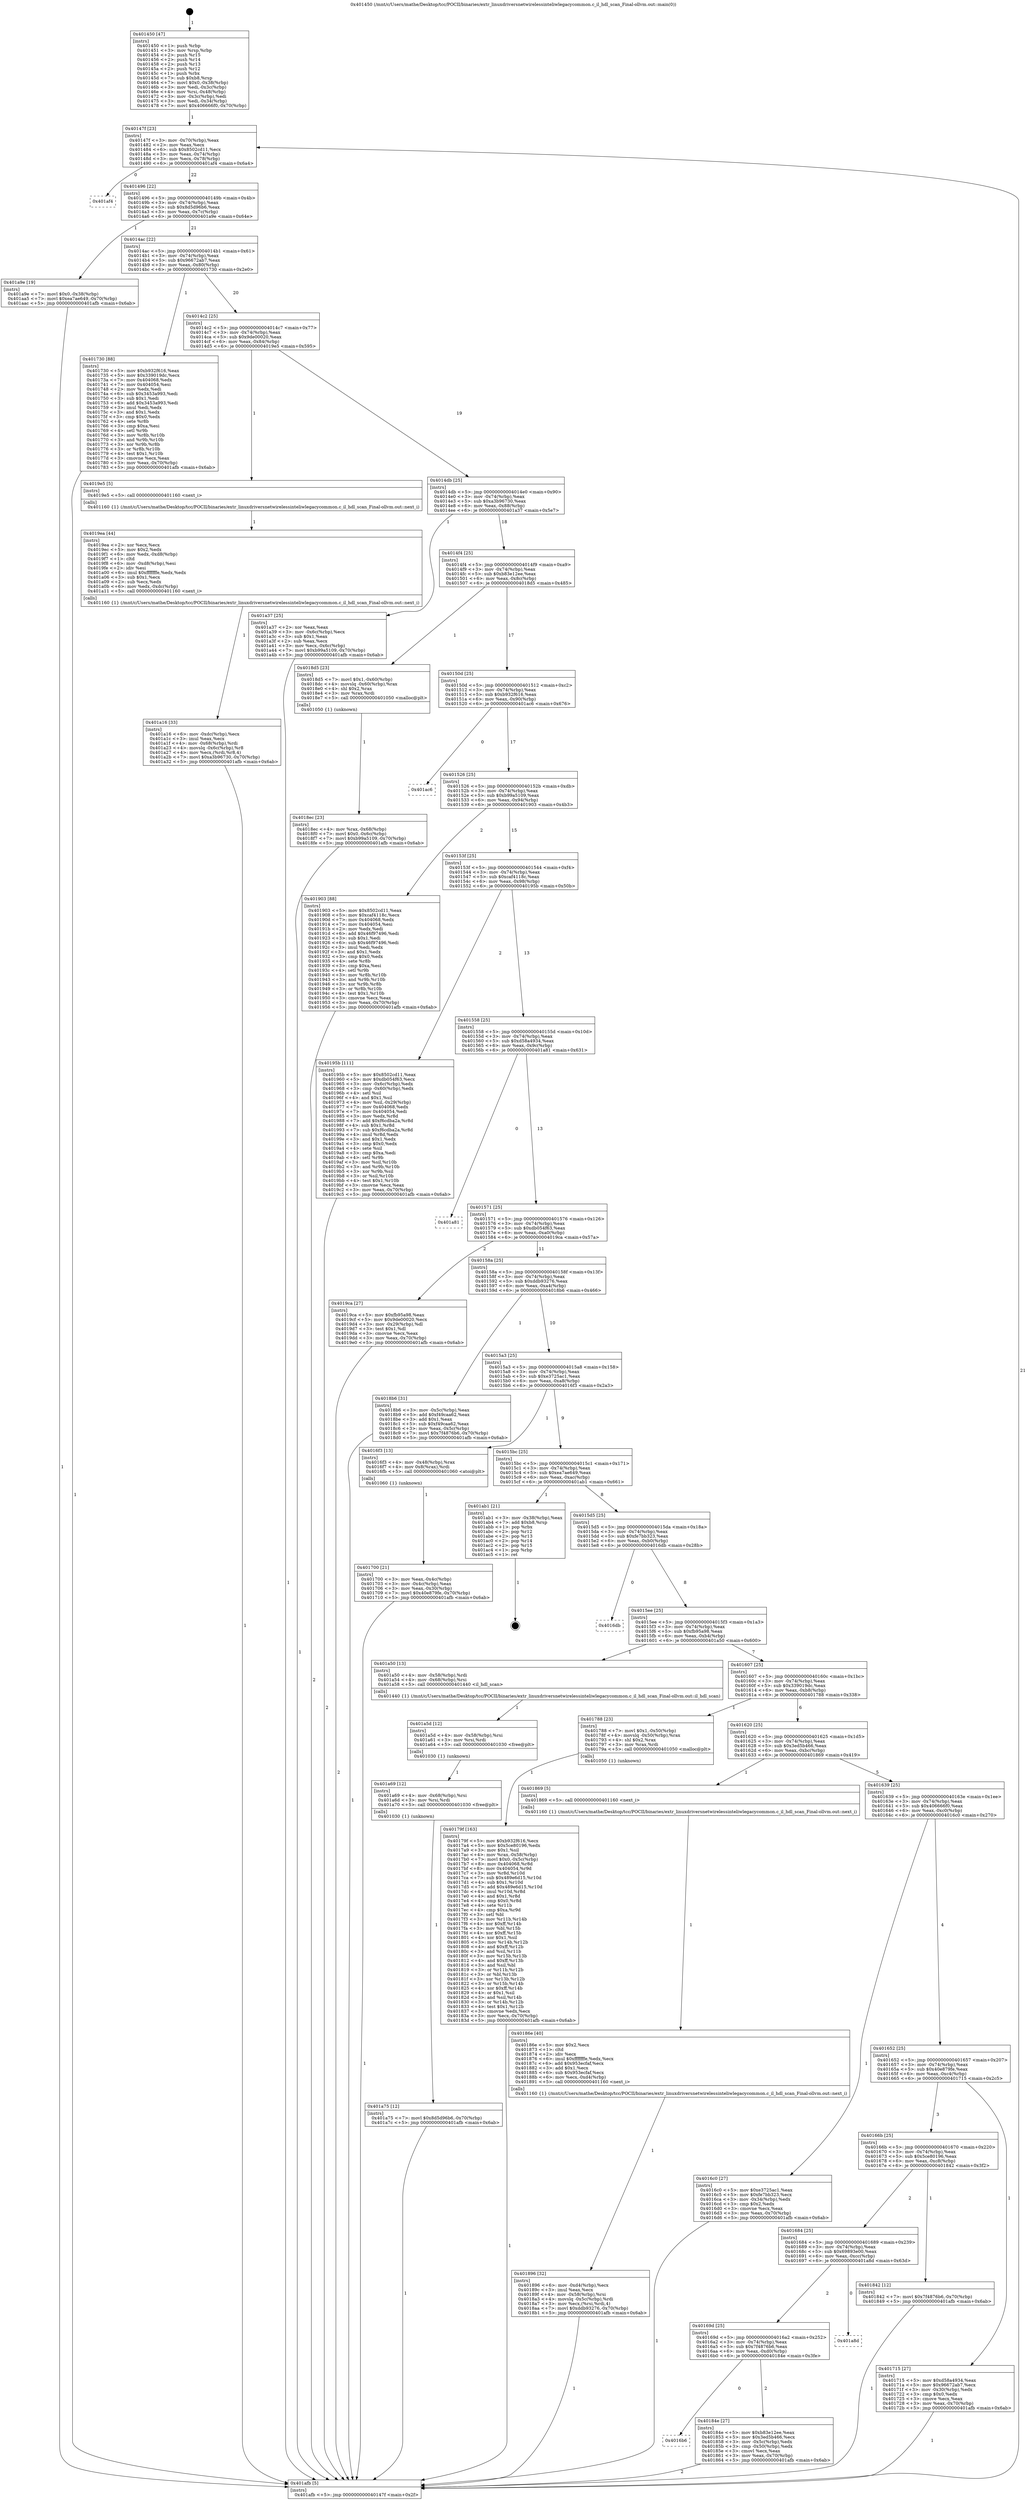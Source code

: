 digraph "0x401450" {
  label = "0x401450 (/mnt/c/Users/mathe/Desktop/tcc/POCII/binaries/extr_linuxdriversnetwirelessinteliwlegacycommon.c_il_hdl_scan_Final-ollvm.out::main(0))"
  labelloc = "t"
  node[shape=record]

  Entry [label="",width=0.3,height=0.3,shape=circle,fillcolor=black,style=filled]
  "0x40147f" [label="{
     0x40147f [23]\l
     | [instrs]\l
     &nbsp;&nbsp;0x40147f \<+3\>: mov -0x70(%rbp),%eax\l
     &nbsp;&nbsp;0x401482 \<+2\>: mov %eax,%ecx\l
     &nbsp;&nbsp;0x401484 \<+6\>: sub $0x8502cd11,%ecx\l
     &nbsp;&nbsp;0x40148a \<+3\>: mov %eax,-0x74(%rbp)\l
     &nbsp;&nbsp;0x40148d \<+3\>: mov %ecx,-0x78(%rbp)\l
     &nbsp;&nbsp;0x401490 \<+6\>: je 0000000000401af4 \<main+0x6a4\>\l
  }"]
  "0x401af4" [label="{
     0x401af4\l
  }", style=dashed]
  "0x401496" [label="{
     0x401496 [22]\l
     | [instrs]\l
     &nbsp;&nbsp;0x401496 \<+5\>: jmp 000000000040149b \<main+0x4b\>\l
     &nbsp;&nbsp;0x40149b \<+3\>: mov -0x74(%rbp),%eax\l
     &nbsp;&nbsp;0x40149e \<+5\>: sub $0x8d5d96b6,%eax\l
     &nbsp;&nbsp;0x4014a3 \<+3\>: mov %eax,-0x7c(%rbp)\l
     &nbsp;&nbsp;0x4014a6 \<+6\>: je 0000000000401a9e \<main+0x64e\>\l
  }"]
  Exit [label="",width=0.3,height=0.3,shape=circle,fillcolor=black,style=filled,peripheries=2]
  "0x401a9e" [label="{
     0x401a9e [19]\l
     | [instrs]\l
     &nbsp;&nbsp;0x401a9e \<+7\>: movl $0x0,-0x38(%rbp)\l
     &nbsp;&nbsp;0x401aa5 \<+7\>: movl $0xea7ae649,-0x70(%rbp)\l
     &nbsp;&nbsp;0x401aac \<+5\>: jmp 0000000000401afb \<main+0x6ab\>\l
  }"]
  "0x4014ac" [label="{
     0x4014ac [22]\l
     | [instrs]\l
     &nbsp;&nbsp;0x4014ac \<+5\>: jmp 00000000004014b1 \<main+0x61\>\l
     &nbsp;&nbsp;0x4014b1 \<+3\>: mov -0x74(%rbp),%eax\l
     &nbsp;&nbsp;0x4014b4 \<+5\>: sub $0x96672ab7,%eax\l
     &nbsp;&nbsp;0x4014b9 \<+3\>: mov %eax,-0x80(%rbp)\l
     &nbsp;&nbsp;0x4014bc \<+6\>: je 0000000000401730 \<main+0x2e0\>\l
  }"]
  "0x401a75" [label="{
     0x401a75 [12]\l
     | [instrs]\l
     &nbsp;&nbsp;0x401a75 \<+7\>: movl $0x8d5d96b6,-0x70(%rbp)\l
     &nbsp;&nbsp;0x401a7c \<+5\>: jmp 0000000000401afb \<main+0x6ab\>\l
  }"]
  "0x401730" [label="{
     0x401730 [88]\l
     | [instrs]\l
     &nbsp;&nbsp;0x401730 \<+5\>: mov $0xb932f616,%eax\l
     &nbsp;&nbsp;0x401735 \<+5\>: mov $0x339019dc,%ecx\l
     &nbsp;&nbsp;0x40173a \<+7\>: mov 0x404068,%edx\l
     &nbsp;&nbsp;0x401741 \<+7\>: mov 0x404054,%esi\l
     &nbsp;&nbsp;0x401748 \<+2\>: mov %edx,%edi\l
     &nbsp;&nbsp;0x40174a \<+6\>: sub $0x3453a993,%edi\l
     &nbsp;&nbsp;0x401750 \<+3\>: sub $0x1,%edi\l
     &nbsp;&nbsp;0x401753 \<+6\>: add $0x3453a993,%edi\l
     &nbsp;&nbsp;0x401759 \<+3\>: imul %edi,%edx\l
     &nbsp;&nbsp;0x40175c \<+3\>: and $0x1,%edx\l
     &nbsp;&nbsp;0x40175f \<+3\>: cmp $0x0,%edx\l
     &nbsp;&nbsp;0x401762 \<+4\>: sete %r8b\l
     &nbsp;&nbsp;0x401766 \<+3\>: cmp $0xa,%esi\l
     &nbsp;&nbsp;0x401769 \<+4\>: setl %r9b\l
     &nbsp;&nbsp;0x40176d \<+3\>: mov %r8b,%r10b\l
     &nbsp;&nbsp;0x401770 \<+3\>: and %r9b,%r10b\l
     &nbsp;&nbsp;0x401773 \<+3\>: xor %r9b,%r8b\l
     &nbsp;&nbsp;0x401776 \<+3\>: or %r8b,%r10b\l
     &nbsp;&nbsp;0x401779 \<+4\>: test $0x1,%r10b\l
     &nbsp;&nbsp;0x40177d \<+3\>: cmovne %ecx,%eax\l
     &nbsp;&nbsp;0x401780 \<+3\>: mov %eax,-0x70(%rbp)\l
     &nbsp;&nbsp;0x401783 \<+5\>: jmp 0000000000401afb \<main+0x6ab\>\l
  }"]
  "0x4014c2" [label="{
     0x4014c2 [25]\l
     | [instrs]\l
     &nbsp;&nbsp;0x4014c2 \<+5\>: jmp 00000000004014c7 \<main+0x77\>\l
     &nbsp;&nbsp;0x4014c7 \<+3\>: mov -0x74(%rbp),%eax\l
     &nbsp;&nbsp;0x4014ca \<+5\>: sub $0x9de00020,%eax\l
     &nbsp;&nbsp;0x4014cf \<+6\>: mov %eax,-0x84(%rbp)\l
     &nbsp;&nbsp;0x4014d5 \<+6\>: je 00000000004019e5 \<main+0x595\>\l
  }"]
  "0x401a69" [label="{
     0x401a69 [12]\l
     | [instrs]\l
     &nbsp;&nbsp;0x401a69 \<+4\>: mov -0x68(%rbp),%rsi\l
     &nbsp;&nbsp;0x401a6d \<+3\>: mov %rsi,%rdi\l
     &nbsp;&nbsp;0x401a70 \<+5\>: call 0000000000401030 \<free@plt\>\l
     | [calls]\l
     &nbsp;&nbsp;0x401030 \{1\} (unknown)\l
  }"]
  "0x4019e5" [label="{
     0x4019e5 [5]\l
     | [instrs]\l
     &nbsp;&nbsp;0x4019e5 \<+5\>: call 0000000000401160 \<next_i\>\l
     | [calls]\l
     &nbsp;&nbsp;0x401160 \{1\} (/mnt/c/Users/mathe/Desktop/tcc/POCII/binaries/extr_linuxdriversnetwirelessinteliwlegacycommon.c_il_hdl_scan_Final-ollvm.out::next_i)\l
  }"]
  "0x4014db" [label="{
     0x4014db [25]\l
     | [instrs]\l
     &nbsp;&nbsp;0x4014db \<+5\>: jmp 00000000004014e0 \<main+0x90\>\l
     &nbsp;&nbsp;0x4014e0 \<+3\>: mov -0x74(%rbp),%eax\l
     &nbsp;&nbsp;0x4014e3 \<+5\>: sub $0xa3b96730,%eax\l
     &nbsp;&nbsp;0x4014e8 \<+6\>: mov %eax,-0x88(%rbp)\l
     &nbsp;&nbsp;0x4014ee \<+6\>: je 0000000000401a37 \<main+0x5e7\>\l
  }"]
  "0x401a5d" [label="{
     0x401a5d [12]\l
     | [instrs]\l
     &nbsp;&nbsp;0x401a5d \<+4\>: mov -0x58(%rbp),%rsi\l
     &nbsp;&nbsp;0x401a61 \<+3\>: mov %rsi,%rdi\l
     &nbsp;&nbsp;0x401a64 \<+5\>: call 0000000000401030 \<free@plt\>\l
     | [calls]\l
     &nbsp;&nbsp;0x401030 \{1\} (unknown)\l
  }"]
  "0x401a37" [label="{
     0x401a37 [25]\l
     | [instrs]\l
     &nbsp;&nbsp;0x401a37 \<+2\>: xor %eax,%eax\l
     &nbsp;&nbsp;0x401a39 \<+3\>: mov -0x6c(%rbp),%ecx\l
     &nbsp;&nbsp;0x401a3c \<+3\>: sub $0x1,%eax\l
     &nbsp;&nbsp;0x401a3f \<+2\>: sub %eax,%ecx\l
     &nbsp;&nbsp;0x401a41 \<+3\>: mov %ecx,-0x6c(%rbp)\l
     &nbsp;&nbsp;0x401a44 \<+7\>: movl $0xb99a5109,-0x70(%rbp)\l
     &nbsp;&nbsp;0x401a4b \<+5\>: jmp 0000000000401afb \<main+0x6ab\>\l
  }"]
  "0x4014f4" [label="{
     0x4014f4 [25]\l
     | [instrs]\l
     &nbsp;&nbsp;0x4014f4 \<+5\>: jmp 00000000004014f9 \<main+0xa9\>\l
     &nbsp;&nbsp;0x4014f9 \<+3\>: mov -0x74(%rbp),%eax\l
     &nbsp;&nbsp;0x4014fc \<+5\>: sub $0xb83e12ee,%eax\l
     &nbsp;&nbsp;0x401501 \<+6\>: mov %eax,-0x8c(%rbp)\l
     &nbsp;&nbsp;0x401507 \<+6\>: je 00000000004018d5 \<main+0x485\>\l
  }"]
  "0x401a16" [label="{
     0x401a16 [33]\l
     | [instrs]\l
     &nbsp;&nbsp;0x401a16 \<+6\>: mov -0xdc(%rbp),%ecx\l
     &nbsp;&nbsp;0x401a1c \<+3\>: imul %eax,%ecx\l
     &nbsp;&nbsp;0x401a1f \<+4\>: mov -0x68(%rbp),%rdi\l
     &nbsp;&nbsp;0x401a23 \<+4\>: movslq -0x6c(%rbp),%r8\l
     &nbsp;&nbsp;0x401a27 \<+4\>: mov %ecx,(%rdi,%r8,4)\l
     &nbsp;&nbsp;0x401a2b \<+7\>: movl $0xa3b96730,-0x70(%rbp)\l
     &nbsp;&nbsp;0x401a32 \<+5\>: jmp 0000000000401afb \<main+0x6ab\>\l
  }"]
  "0x4018d5" [label="{
     0x4018d5 [23]\l
     | [instrs]\l
     &nbsp;&nbsp;0x4018d5 \<+7\>: movl $0x1,-0x60(%rbp)\l
     &nbsp;&nbsp;0x4018dc \<+4\>: movslq -0x60(%rbp),%rax\l
     &nbsp;&nbsp;0x4018e0 \<+4\>: shl $0x2,%rax\l
     &nbsp;&nbsp;0x4018e4 \<+3\>: mov %rax,%rdi\l
     &nbsp;&nbsp;0x4018e7 \<+5\>: call 0000000000401050 \<malloc@plt\>\l
     | [calls]\l
     &nbsp;&nbsp;0x401050 \{1\} (unknown)\l
  }"]
  "0x40150d" [label="{
     0x40150d [25]\l
     | [instrs]\l
     &nbsp;&nbsp;0x40150d \<+5\>: jmp 0000000000401512 \<main+0xc2\>\l
     &nbsp;&nbsp;0x401512 \<+3\>: mov -0x74(%rbp),%eax\l
     &nbsp;&nbsp;0x401515 \<+5\>: sub $0xb932f616,%eax\l
     &nbsp;&nbsp;0x40151a \<+6\>: mov %eax,-0x90(%rbp)\l
     &nbsp;&nbsp;0x401520 \<+6\>: je 0000000000401ac6 \<main+0x676\>\l
  }"]
  "0x4019ea" [label="{
     0x4019ea [44]\l
     | [instrs]\l
     &nbsp;&nbsp;0x4019ea \<+2\>: xor %ecx,%ecx\l
     &nbsp;&nbsp;0x4019ec \<+5\>: mov $0x2,%edx\l
     &nbsp;&nbsp;0x4019f1 \<+6\>: mov %edx,-0xd8(%rbp)\l
     &nbsp;&nbsp;0x4019f7 \<+1\>: cltd\l
     &nbsp;&nbsp;0x4019f8 \<+6\>: mov -0xd8(%rbp),%esi\l
     &nbsp;&nbsp;0x4019fe \<+2\>: idiv %esi\l
     &nbsp;&nbsp;0x401a00 \<+6\>: imul $0xfffffffe,%edx,%edx\l
     &nbsp;&nbsp;0x401a06 \<+3\>: sub $0x1,%ecx\l
     &nbsp;&nbsp;0x401a09 \<+2\>: sub %ecx,%edx\l
     &nbsp;&nbsp;0x401a0b \<+6\>: mov %edx,-0xdc(%rbp)\l
     &nbsp;&nbsp;0x401a11 \<+5\>: call 0000000000401160 \<next_i\>\l
     | [calls]\l
     &nbsp;&nbsp;0x401160 \{1\} (/mnt/c/Users/mathe/Desktop/tcc/POCII/binaries/extr_linuxdriversnetwirelessinteliwlegacycommon.c_il_hdl_scan_Final-ollvm.out::next_i)\l
  }"]
  "0x401ac6" [label="{
     0x401ac6\l
  }", style=dashed]
  "0x401526" [label="{
     0x401526 [25]\l
     | [instrs]\l
     &nbsp;&nbsp;0x401526 \<+5\>: jmp 000000000040152b \<main+0xdb\>\l
     &nbsp;&nbsp;0x40152b \<+3\>: mov -0x74(%rbp),%eax\l
     &nbsp;&nbsp;0x40152e \<+5\>: sub $0xb99a5109,%eax\l
     &nbsp;&nbsp;0x401533 \<+6\>: mov %eax,-0x94(%rbp)\l
     &nbsp;&nbsp;0x401539 \<+6\>: je 0000000000401903 \<main+0x4b3\>\l
  }"]
  "0x4018ec" [label="{
     0x4018ec [23]\l
     | [instrs]\l
     &nbsp;&nbsp;0x4018ec \<+4\>: mov %rax,-0x68(%rbp)\l
     &nbsp;&nbsp;0x4018f0 \<+7\>: movl $0x0,-0x6c(%rbp)\l
     &nbsp;&nbsp;0x4018f7 \<+7\>: movl $0xb99a5109,-0x70(%rbp)\l
     &nbsp;&nbsp;0x4018fe \<+5\>: jmp 0000000000401afb \<main+0x6ab\>\l
  }"]
  "0x401903" [label="{
     0x401903 [88]\l
     | [instrs]\l
     &nbsp;&nbsp;0x401903 \<+5\>: mov $0x8502cd11,%eax\l
     &nbsp;&nbsp;0x401908 \<+5\>: mov $0xcaf4118c,%ecx\l
     &nbsp;&nbsp;0x40190d \<+7\>: mov 0x404068,%edx\l
     &nbsp;&nbsp;0x401914 \<+7\>: mov 0x404054,%esi\l
     &nbsp;&nbsp;0x40191b \<+2\>: mov %edx,%edi\l
     &nbsp;&nbsp;0x40191d \<+6\>: add $0x46f97496,%edi\l
     &nbsp;&nbsp;0x401923 \<+3\>: sub $0x1,%edi\l
     &nbsp;&nbsp;0x401926 \<+6\>: sub $0x46f97496,%edi\l
     &nbsp;&nbsp;0x40192c \<+3\>: imul %edi,%edx\l
     &nbsp;&nbsp;0x40192f \<+3\>: and $0x1,%edx\l
     &nbsp;&nbsp;0x401932 \<+3\>: cmp $0x0,%edx\l
     &nbsp;&nbsp;0x401935 \<+4\>: sete %r8b\l
     &nbsp;&nbsp;0x401939 \<+3\>: cmp $0xa,%esi\l
     &nbsp;&nbsp;0x40193c \<+4\>: setl %r9b\l
     &nbsp;&nbsp;0x401940 \<+3\>: mov %r8b,%r10b\l
     &nbsp;&nbsp;0x401943 \<+3\>: and %r9b,%r10b\l
     &nbsp;&nbsp;0x401946 \<+3\>: xor %r9b,%r8b\l
     &nbsp;&nbsp;0x401949 \<+3\>: or %r8b,%r10b\l
     &nbsp;&nbsp;0x40194c \<+4\>: test $0x1,%r10b\l
     &nbsp;&nbsp;0x401950 \<+3\>: cmovne %ecx,%eax\l
     &nbsp;&nbsp;0x401953 \<+3\>: mov %eax,-0x70(%rbp)\l
     &nbsp;&nbsp;0x401956 \<+5\>: jmp 0000000000401afb \<main+0x6ab\>\l
  }"]
  "0x40153f" [label="{
     0x40153f [25]\l
     | [instrs]\l
     &nbsp;&nbsp;0x40153f \<+5\>: jmp 0000000000401544 \<main+0xf4\>\l
     &nbsp;&nbsp;0x401544 \<+3\>: mov -0x74(%rbp),%eax\l
     &nbsp;&nbsp;0x401547 \<+5\>: sub $0xcaf4118c,%eax\l
     &nbsp;&nbsp;0x40154c \<+6\>: mov %eax,-0x98(%rbp)\l
     &nbsp;&nbsp;0x401552 \<+6\>: je 000000000040195b \<main+0x50b\>\l
  }"]
  "0x401896" [label="{
     0x401896 [32]\l
     | [instrs]\l
     &nbsp;&nbsp;0x401896 \<+6\>: mov -0xd4(%rbp),%ecx\l
     &nbsp;&nbsp;0x40189c \<+3\>: imul %eax,%ecx\l
     &nbsp;&nbsp;0x40189f \<+4\>: mov -0x58(%rbp),%rsi\l
     &nbsp;&nbsp;0x4018a3 \<+4\>: movslq -0x5c(%rbp),%rdi\l
     &nbsp;&nbsp;0x4018a7 \<+3\>: mov %ecx,(%rsi,%rdi,4)\l
     &nbsp;&nbsp;0x4018aa \<+7\>: movl $0xddb93276,-0x70(%rbp)\l
     &nbsp;&nbsp;0x4018b1 \<+5\>: jmp 0000000000401afb \<main+0x6ab\>\l
  }"]
  "0x40195b" [label="{
     0x40195b [111]\l
     | [instrs]\l
     &nbsp;&nbsp;0x40195b \<+5\>: mov $0x8502cd11,%eax\l
     &nbsp;&nbsp;0x401960 \<+5\>: mov $0xdb054f63,%ecx\l
     &nbsp;&nbsp;0x401965 \<+3\>: mov -0x6c(%rbp),%edx\l
     &nbsp;&nbsp;0x401968 \<+3\>: cmp -0x60(%rbp),%edx\l
     &nbsp;&nbsp;0x40196b \<+4\>: setl %sil\l
     &nbsp;&nbsp;0x40196f \<+4\>: and $0x1,%sil\l
     &nbsp;&nbsp;0x401973 \<+4\>: mov %sil,-0x29(%rbp)\l
     &nbsp;&nbsp;0x401977 \<+7\>: mov 0x404068,%edx\l
     &nbsp;&nbsp;0x40197e \<+7\>: mov 0x404054,%edi\l
     &nbsp;&nbsp;0x401985 \<+3\>: mov %edx,%r8d\l
     &nbsp;&nbsp;0x401988 \<+7\>: add $0xf6cdba2a,%r8d\l
     &nbsp;&nbsp;0x40198f \<+4\>: sub $0x1,%r8d\l
     &nbsp;&nbsp;0x401993 \<+7\>: sub $0xf6cdba2a,%r8d\l
     &nbsp;&nbsp;0x40199a \<+4\>: imul %r8d,%edx\l
     &nbsp;&nbsp;0x40199e \<+3\>: and $0x1,%edx\l
     &nbsp;&nbsp;0x4019a1 \<+3\>: cmp $0x0,%edx\l
     &nbsp;&nbsp;0x4019a4 \<+4\>: sete %sil\l
     &nbsp;&nbsp;0x4019a8 \<+3\>: cmp $0xa,%edi\l
     &nbsp;&nbsp;0x4019ab \<+4\>: setl %r9b\l
     &nbsp;&nbsp;0x4019af \<+3\>: mov %sil,%r10b\l
     &nbsp;&nbsp;0x4019b2 \<+3\>: and %r9b,%r10b\l
     &nbsp;&nbsp;0x4019b5 \<+3\>: xor %r9b,%sil\l
     &nbsp;&nbsp;0x4019b8 \<+3\>: or %sil,%r10b\l
     &nbsp;&nbsp;0x4019bb \<+4\>: test $0x1,%r10b\l
     &nbsp;&nbsp;0x4019bf \<+3\>: cmovne %ecx,%eax\l
     &nbsp;&nbsp;0x4019c2 \<+3\>: mov %eax,-0x70(%rbp)\l
     &nbsp;&nbsp;0x4019c5 \<+5\>: jmp 0000000000401afb \<main+0x6ab\>\l
  }"]
  "0x401558" [label="{
     0x401558 [25]\l
     | [instrs]\l
     &nbsp;&nbsp;0x401558 \<+5\>: jmp 000000000040155d \<main+0x10d\>\l
     &nbsp;&nbsp;0x40155d \<+3\>: mov -0x74(%rbp),%eax\l
     &nbsp;&nbsp;0x401560 \<+5\>: sub $0xd58a4934,%eax\l
     &nbsp;&nbsp;0x401565 \<+6\>: mov %eax,-0x9c(%rbp)\l
     &nbsp;&nbsp;0x40156b \<+6\>: je 0000000000401a81 \<main+0x631\>\l
  }"]
  "0x40186e" [label="{
     0x40186e [40]\l
     | [instrs]\l
     &nbsp;&nbsp;0x40186e \<+5\>: mov $0x2,%ecx\l
     &nbsp;&nbsp;0x401873 \<+1\>: cltd\l
     &nbsp;&nbsp;0x401874 \<+2\>: idiv %ecx\l
     &nbsp;&nbsp;0x401876 \<+6\>: imul $0xfffffffe,%edx,%ecx\l
     &nbsp;&nbsp;0x40187c \<+6\>: add $0x953ecfaf,%ecx\l
     &nbsp;&nbsp;0x401882 \<+3\>: add $0x1,%ecx\l
     &nbsp;&nbsp;0x401885 \<+6\>: sub $0x953ecfaf,%ecx\l
     &nbsp;&nbsp;0x40188b \<+6\>: mov %ecx,-0xd4(%rbp)\l
     &nbsp;&nbsp;0x401891 \<+5\>: call 0000000000401160 \<next_i\>\l
     | [calls]\l
     &nbsp;&nbsp;0x401160 \{1\} (/mnt/c/Users/mathe/Desktop/tcc/POCII/binaries/extr_linuxdriversnetwirelessinteliwlegacycommon.c_il_hdl_scan_Final-ollvm.out::next_i)\l
  }"]
  "0x401a81" [label="{
     0x401a81\l
  }", style=dashed]
  "0x401571" [label="{
     0x401571 [25]\l
     | [instrs]\l
     &nbsp;&nbsp;0x401571 \<+5\>: jmp 0000000000401576 \<main+0x126\>\l
     &nbsp;&nbsp;0x401576 \<+3\>: mov -0x74(%rbp),%eax\l
     &nbsp;&nbsp;0x401579 \<+5\>: sub $0xdb054f63,%eax\l
     &nbsp;&nbsp;0x40157e \<+6\>: mov %eax,-0xa0(%rbp)\l
     &nbsp;&nbsp;0x401584 \<+6\>: je 00000000004019ca \<main+0x57a\>\l
  }"]
  "0x4016b6" [label="{
     0x4016b6\l
  }", style=dashed]
  "0x4019ca" [label="{
     0x4019ca [27]\l
     | [instrs]\l
     &nbsp;&nbsp;0x4019ca \<+5\>: mov $0xfb95a98,%eax\l
     &nbsp;&nbsp;0x4019cf \<+5\>: mov $0x9de00020,%ecx\l
     &nbsp;&nbsp;0x4019d4 \<+3\>: mov -0x29(%rbp),%dl\l
     &nbsp;&nbsp;0x4019d7 \<+3\>: test $0x1,%dl\l
     &nbsp;&nbsp;0x4019da \<+3\>: cmovne %ecx,%eax\l
     &nbsp;&nbsp;0x4019dd \<+3\>: mov %eax,-0x70(%rbp)\l
     &nbsp;&nbsp;0x4019e0 \<+5\>: jmp 0000000000401afb \<main+0x6ab\>\l
  }"]
  "0x40158a" [label="{
     0x40158a [25]\l
     | [instrs]\l
     &nbsp;&nbsp;0x40158a \<+5\>: jmp 000000000040158f \<main+0x13f\>\l
     &nbsp;&nbsp;0x40158f \<+3\>: mov -0x74(%rbp),%eax\l
     &nbsp;&nbsp;0x401592 \<+5\>: sub $0xddb93276,%eax\l
     &nbsp;&nbsp;0x401597 \<+6\>: mov %eax,-0xa4(%rbp)\l
     &nbsp;&nbsp;0x40159d \<+6\>: je 00000000004018b6 \<main+0x466\>\l
  }"]
  "0x40184e" [label="{
     0x40184e [27]\l
     | [instrs]\l
     &nbsp;&nbsp;0x40184e \<+5\>: mov $0xb83e12ee,%eax\l
     &nbsp;&nbsp;0x401853 \<+5\>: mov $0x3ed5b466,%ecx\l
     &nbsp;&nbsp;0x401858 \<+3\>: mov -0x5c(%rbp),%edx\l
     &nbsp;&nbsp;0x40185b \<+3\>: cmp -0x50(%rbp),%edx\l
     &nbsp;&nbsp;0x40185e \<+3\>: cmovl %ecx,%eax\l
     &nbsp;&nbsp;0x401861 \<+3\>: mov %eax,-0x70(%rbp)\l
     &nbsp;&nbsp;0x401864 \<+5\>: jmp 0000000000401afb \<main+0x6ab\>\l
  }"]
  "0x4018b6" [label="{
     0x4018b6 [31]\l
     | [instrs]\l
     &nbsp;&nbsp;0x4018b6 \<+3\>: mov -0x5c(%rbp),%eax\l
     &nbsp;&nbsp;0x4018b9 \<+5\>: add $0xf49caa62,%eax\l
     &nbsp;&nbsp;0x4018be \<+3\>: add $0x1,%eax\l
     &nbsp;&nbsp;0x4018c1 \<+5\>: sub $0xf49caa62,%eax\l
     &nbsp;&nbsp;0x4018c6 \<+3\>: mov %eax,-0x5c(%rbp)\l
     &nbsp;&nbsp;0x4018c9 \<+7\>: movl $0x7f4876b6,-0x70(%rbp)\l
     &nbsp;&nbsp;0x4018d0 \<+5\>: jmp 0000000000401afb \<main+0x6ab\>\l
  }"]
  "0x4015a3" [label="{
     0x4015a3 [25]\l
     | [instrs]\l
     &nbsp;&nbsp;0x4015a3 \<+5\>: jmp 00000000004015a8 \<main+0x158\>\l
     &nbsp;&nbsp;0x4015a8 \<+3\>: mov -0x74(%rbp),%eax\l
     &nbsp;&nbsp;0x4015ab \<+5\>: sub $0xe3725ac1,%eax\l
     &nbsp;&nbsp;0x4015b0 \<+6\>: mov %eax,-0xa8(%rbp)\l
     &nbsp;&nbsp;0x4015b6 \<+6\>: je 00000000004016f3 \<main+0x2a3\>\l
  }"]
  "0x40169d" [label="{
     0x40169d [25]\l
     | [instrs]\l
     &nbsp;&nbsp;0x40169d \<+5\>: jmp 00000000004016a2 \<main+0x252\>\l
     &nbsp;&nbsp;0x4016a2 \<+3\>: mov -0x74(%rbp),%eax\l
     &nbsp;&nbsp;0x4016a5 \<+5\>: sub $0x7f4876b6,%eax\l
     &nbsp;&nbsp;0x4016aa \<+6\>: mov %eax,-0xd0(%rbp)\l
     &nbsp;&nbsp;0x4016b0 \<+6\>: je 000000000040184e \<main+0x3fe\>\l
  }"]
  "0x4016f3" [label="{
     0x4016f3 [13]\l
     | [instrs]\l
     &nbsp;&nbsp;0x4016f3 \<+4\>: mov -0x48(%rbp),%rax\l
     &nbsp;&nbsp;0x4016f7 \<+4\>: mov 0x8(%rax),%rdi\l
     &nbsp;&nbsp;0x4016fb \<+5\>: call 0000000000401060 \<atoi@plt\>\l
     | [calls]\l
     &nbsp;&nbsp;0x401060 \{1\} (unknown)\l
  }"]
  "0x4015bc" [label="{
     0x4015bc [25]\l
     | [instrs]\l
     &nbsp;&nbsp;0x4015bc \<+5\>: jmp 00000000004015c1 \<main+0x171\>\l
     &nbsp;&nbsp;0x4015c1 \<+3\>: mov -0x74(%rbp),%eax\l
     &nbsp;&nbsp;0x4015c4 \<+5\>: sub $0xea7ae649,%eax\l
     &nbsp;&nbsp;0x4015c9 \<+6\>: mov %eax,-0xac(%rbp)\l
     &nbsp;&nbsp;0x4015cf \<+6\>: je 0000000000401ab1 \<main+0x661\>\l
  }"]
  "0x401a8d" [label="{
     0x401a8d\l
  }", style=dashed]
  "0x401ab1" [label="{
     0x401ab1 [21]\l
     | [instrs]\l
     &nbsp;&nbsp;0x401ab1 \<+3\>: mov -0x38(%rbp),%eax\l
     &nbsp;&nbsp;0x401ab4 \<+7\>: add $0xb8,%rsp\l
     &nbsp;&nbsp;0x401abb \<+1\>: pop %rbx\l
     &nbsp;&nbsp;0x401abc \<+2\>: pop %r12\l
     &nbsp;&nbsp;0x401abe \<+2\>: pop %r13\l
     &nbsp;&nbsp;0x401ac0 \<+2\>: pop %r14\l
     &nbsp;&nbsp;0x401ac2 \<+2\>: pop %r15\l
     &nbsp;&nbsp;0x401ac4 \<+1\>: pop %rbp\l
     &nbsp;&nbsp;0x401ac5 \<+1\>: ret\l
  }"]
  "0x4015d5" [label="{
     0x4015d5 [25]\l
     | [instrs]\l
     &nbsp;&nbsp;0x4015d5 \<+5\>: jmp 00000000004015da \<main+0x18a\>\l
     &nbsp;&nbsp;0x4015da \<+3\>: mov -0x74(%rbp),%eax\l
     &nbsp;&nbsp;0x4015dd \<+5\>: sub $0xfe7bb323,%eax\l
     &nbsp;&nbsp;0x4015e2 \<+6\>: mov %eax,-0xb0(%rbp)\l
     &nbsp;&nbsp;0x4015e8 \<+6\>: je 00000000004016db \<main+0x28b\>\l
  }"]
  "0x401684" [label="{
     0x401684 [25]\l
     | [instrs]\l
     &nbsp;&nbsp;0x401684 \<+5\>: jmp 0000000000401689 \<main+0x239\>\l
     &nbsp;&nbsp;0x401689 \<+3\>: mov -0x74(%rbp),%eax\l
     &nbsp;&nbsp;0x40168c \<+5\>: sub $0x69893e00,%eax\l
     &nbsp;&nbsp;0x401691 \<+6\>: mov %eax,-0xcc(%rbp)\l
     &nbsp;&nbsp;0x401697 \<+6\>: je 0000000000401a8d \<main+0x63d\>\l
  }"]
  "0x4016db" [label="{
     0x4016db\l
  }", style=dashed]
  "0x4015ee" [label="{
     0x4015ee [25]\l
     | [instrs]\l
     &nbsp;&nbsp;0x4015ee \<+5\>: jmp 00000000004015f3 \<main+0x1a3\>\l
     &nbsp;&nbsp;0x4015f3 \<+3\>: mov -0x74(%rbp),%eax\l
     &nbsp;&nbsp;0x4015f6 \<+5\>: sub $0xfb95a98,%eax\l
     &nbsp;&nbsp;0x4015fb \<+6\>: mov %eax,-0xb4(%rbp)\l
     &nbsp;&nbsp;0x401601 \<+6\>: je 0000000000401a50 \<main+0x600\>\l
  }"]
  "0x401842" [label="{
     0x401842 [12]\l
     | [instrs]\l
     &nbsp;&nbsp;0x401842 \<+7\>: movl $0x7f4876b6,-0x70(%rbp)\l
     &nbsp;&nbsp;0x401849 \<+5\>: jmp 0000000000401afb \<main+0x6ab\>\l
  }"]
  "0x401a50" [label="{
     0x401a50 [13]\l
     | [instrs]\l
     &nbsp;&nbsp;0x401a50 \<+4\>: mov -0x58(%rbp),%rdi\l
     &nbsp;&nbsp;0x401a54 \<+4\>: mov -0x68(%rbp),%rsi\l
     &nbsp;&nbsp;0x401a58 \<+5\>: call 0000000000401440 \<il_hdl_scan\>\l
     | [calls]\l
     &nbsp;&nbsp;0x401440 \{1\} (/mnt/c/Users/mathe/Desktop/tcc/POCII/binaries/extr_linuxdriversnetwirelessinteliwlegacycommon.c_il_hdl_scan_Final-ollvm.out::il_hdl_scan)\l
  }"]
  "0x401607" [label="{
     0x401607 [25]\l
     | [instrs]\l
     &nbsp;&nbsp;0x401607 \<+5\>: jmp 000000000040160c \<main+0x1bc\>\l
     &nbsp;&nbsp;0x40160c \<+3\>: mov -0x74(%rbp),%eax\l
     &nbsp;&nbsp;0x40160f \<+5\>: sub $0x339019dc,%eax\l
     &nbsp;&nbsp;0x401614 \<+6\>: mov %eax,-0xb8(%rbp)\l
     &nbsp;&nbsp;0x40161a \<+6\>: je 0000000000401788 \<main+0x338\>\l
  }"]
  "0x40179f" [label="{
     0x40179f [163]\l
     | [instrs]\l
     &nbsp;&nbsp;0x40179f \<+5\>: mov $0xb932f616,%ecx\l
     &nbsp;&nbsp;0x4017a4 \<+5\>: mov $0x5ce80196,%edx\l
     &nbsp;&nbsp;0x4017a9 \<+3\>: mov $0x1,%sil\l
     &nbsp;&nbsp;0x4017ac \<+4\>: mov %rax,-0x58(%rbp)\l
     &nbsp;&nbsp;0x4017b0 \<+7\>: movl $0x0,-0x5c(%rbp)\l
     &nbsp;&nbsp;0x4017b7 \<+8\>: mov 0x404068,%r8d\l
     &nbsp;&nbsp;0x4017bf \<+8\>: mov 0x404054,%r9d\l
     &nbsp;&nbsp;0x4017c7 \<+3\>: mov %r8d,%r10d\l
     &nbsp;&nbsp;0x4017ca \<+7\>: sub $0x489e6d15,%r10d\l
     &nbsp;&nbsp;0x4017d1 \<+4\>: sub $0x1,%r10d\l
     &nbsp;&nbsp;0x4017d5 \<+7\>: add $0x489e6d15,%r10d\l
     &nbsp;&nbsp;0x4017dc \<+4\>: imul %r10d,%r8d\l
     &nbsp;&nbsp;0x4017e0 \<+4\>: and $0x1,%r8d\l
     &nbsp;&nbsp;0x4017e4 \<+4\>: cmp $0x0,%r8d\l
     &nbsp;&nbsp;0x4017e8 \<+4\>: sete %r11b\l
     &nbsp;&nbsp;0x4017ec \<+4\>: cmp $0xa,%r9d\l
     &nbsp;&nbsp;0x4017f0 \<+3\>: setl %bl\l
     &nbsp;&nbsp;0x4017f3 \<+3\>: mov %r11b,%r14b\l
     &nbsp;&nbsp;0x4017f6 \<+4\>: xor $0xff,%r14b\l
     &nbsp;&nbsp;0x4017fa \<+3\>: mov %bl,%r15b\l
     &nbsp;&nbsp;0x4017fd \<+4\>: xor $0xff,%r15b\l
     &nbsp;&nbsp;0x401801 \<+4\>: xor $0x1,%sil\l
     &nbsp;&nbsp;0x401805 \<+3\>: mov %r14b,%r12b\l
     &nbsp;&nbsp;0x401808 \<+4\>: and $0xff,%r12b\l
     &nbsp;&nbsp;0x40180c \<+3\>: and %sil,%r11b\l
     &nbsp;&nbsp;0x40180f \<+3\>: mov %r15b,%r13b\l
     &nbsp;&nbsp;0x401812 \<+4\>: and $0xff,%r13b\l
     &nbsp;&nbsp;0x401816 \<+3\>: and %sil,%bl\l
     &nbsp;&nbsp;0x401819 \<+3\>: or %r11b,%r12b\l
     &nbsp;&nbsp;0x40181c \<+3\>: or %bl,%r13b\l
     &nbsp;&nbsp;0x40181f \<+3\>: xor %r13b,%r12b\l
     &nbsp;&nbsp;0x401822 \<+3\>: or %r15b,%r14b\l
     &nbsp;&nbsp;0x401825 \<+4\>: xor $0xff,%r14b\l
     &nbsp;&nbsp;0x401829 \<+4\>: or $0x1,%sil\l
     &nbsp;&nbsp;0x40182d \<+3\>: and %sil,%r14b\l
     &nbsp;&nbsp;0x401830 \<+3\>: or %r14b,%r12b\l
     &nbsp;&nbsp;0x401833 \<+4\>: test $0x1,%r12b\l
     &nbsp;&nbsp;0x401837 \<+3\>: cmovne %edx,%ecx\l
     &nbsp;&nbsp;0x40183a \<+3\>: mov %ecx,-0x70(%rbp)\l
     &nbsp;&nbsp;0x40183d \<+5\>: jmp 0000000000401afb \<main+0x6ab\>\l
  }"]
  "0x401788" [label="{
     0x401788 [23]\l
     | [instrs]\l
     &nbsp;&nbsp;0x401788 \<+7\>: movl $0x1,-0x50(%rbp)\l
     &nbsp;&nbsp;0x40178f \<+4\>: movslq -0x50(%rbp),%rax\l
     &nbsp;&nbsp;0x401793 \<+4\>: shl $0x2,%rax\l
     &nbsp;&nbsp;0x401797 \<+3\>: mov %rax,%rdi\l
     &nbsp;&nbsp;0x40179a \<+5\>: call 0000000000401050 \<malloc@plt\>\l
     | [calls]\l
     &nbsp;&nbsp;0x401050 \{1\} (unknown)\l
  }"]
  "0x401620" [label="{
     0x401620 [25]\l
     | [instrs]\l
     &nbsp;&nbsp;0x401620 \<+5\>: jmp 0000000000401625 \<main+0x1d5\>\l
     &nbsp;&nbsp;0x401625 \<+3\>: mov -0x74(%rbp),%eax\l
     &nbsp;&nbsp;0x401628 \<+5\>: sub $0x3ed5b466,%eax\l
     &nbsp;&nbsp;0x40162d \<+6\>: mov %eax,-0xbc(%rbp)\l
     &nbsp;&nbsp;0x401633 \<+6\>: je 0000000000401869 \<main+0x419\>\l
  }"]
  "0x40166b" [label="{
     0x40166b [25]\l
     | [instrs]\l
     &nbsp;&nbsp;0x40166b \<+5\>: jmp 0000000000401670 \<main+0x220\>\l
     &nbsp;&nbsp;0x401670 \<+3\>: mov -0x74(%rbp),%eax\l
     &nbsp;&nbsp;0x401673 \<+5\>: sub $0x5ce80196,%eax\l
     &nbsp;&nbsp;0x401678 \<+6\>: mov %eax,-0xc8(%rbp)\l
     &nbsp;&nbsp;0x40167e \<+6\>: je 0000000000401842 \<main+0x3f2\>\l
  }"]
  "0x401869" [label="{
     0x401869 [5]\l
     | [instrs]\l
     &nbsp;&nbsp;0x401869 \<+5\>: call 0000000000401160 \<next_i\>\l
     | [calls]\l
     &nbsp;&nbsp;0x401160 \{1\} (/mnt/c/Users/mathe/Desktop/tcc/POCII/binaries/extr_linuxdriversnetwirelessinteliwlegacycommon.c_il_hdl_scan_Final-ollvm.out::next_i)\l
  }"]
  "0x401639" [label="{
     0x401639 [25]\l
     | [instrs]\l
     &nbsp;&nbsp;0x401639 \<+5\>: jmp 000000000040163e \<main+0x1ee\>\l
     &nbsp;&nbsp;0x40163e \<+3\>: mov -0x74(%rbp),%eax\l
     &nbsp;&nbsp;0x401641 \<+5\>: sub $0x406666f0,%eax\l
     &nbsp;&nbsp;0x401646 \<+6\>: mov %eax,-0xc0(%rbp)\l
     &nbsp;&nbsp;0x40164c \<+6\>: je 00000000004016c0 \<main+0x270\>\l
  }"]
  "0x401715" [label="{
     0x401715 [27]\l
     | [instrs]\l
     &nbsp;&nbsp;0x401715 \<+5\>: mov $0xd58a4934,%eax\l
     &nbsp;&nbsp;0x40171a \<+5\>: mov $0x96672ab7,%ecx\l
     &nbsp;&nbsp;0x40171f \<+3\>: mov -0x30(%rbp),%edx\l
     &nbsp;&nbsp;0x401722 \<+3\>: cmp $0x0,%edx\l
     &nbsp;&nbsp;0x401725 \<+3\>: cmove %ecx,%eax\l
     &nbsp;&nbsp;0x401728 \<+3\>: mov %eax,-0x70(%rbp)\l
     &nbsp;&nbsp;0x40172b \<+5\>: jmp 0000000000401afb \<main+0x6ab\>\l
  }"]
  "0x4016c0" [label="{
     0x4016c0 [27]\l
     | [instrs]\l
     &nbsp;&nbsp;0x4016c0 \<+5\>: mov $0xe3725ac1,%eax\l
     &nbsp;&nbsp;0x4016c5 \<+5\>: mov $0xfe7bb323,%ecx\l
     &nbsp;&nbsp;0x4016ca \<+3\>: mov -0x34(%rbp),%edx\l
     &nbsp;&nbsp;0x4016cd \<+3\>: cmp $0x2,%edx\l
     &nbsp;&nbsp;0x4016d0 \<+3\>: cmovne %ecx,%eax\l
     &nbsp;&nbsp;0x4016d3 \<+3\>: mov %eax,-0x70(%rbp)\l
     &nbsp;&nbsp;0x4016d6 \<+5\>: jmp 0000000000401afb \<main+0x6ab\>\l
  }"]
  "0x401652" [label="{
     0x401652 [25]\l
     | [instrs]\l
     &nbsp;&nbsp;0x401652 \<+5\>: jmp 0000000000401657 \<main+0x207\>\l
     &nbsp;&nbsp;0x401657 \<+3\>: mov -0x74(%rbp),%eax\l
     &nbsp;&nbsp;0x40165a \<+5\>: sub $0x40e879fe,%eax\l
     &nbsp;&nbsp;0x40165f \<+6\>: mov %eax,-0xc4(%rbp)\l
     &nbsp;&nbsp;0x401665 \<+6\>: je 0000000000401715 \<main+0x2c5\>\l
  }"]
  "0x401afb" [label="{
     0x401afb [5]\l
     | [instrs]\l
     &nbsp;&nbsp;0x401afb \<+5\>: jmp 000000000040147f \<main+0x2f\>\l
  }"]
  "0x401450" [label="{
     0x401450 [47]\l
     | [instrs]\l
     &nbsp;&nbsp;0x401450 \<+1\>: push %rbp\l
     &nbsp;&nbsp;0x401451 \<+3\>: mov %rsp,%rbp\l
     &nbsp;&nbsp;0x401454 \<+2\>: push %r15\l
     &nbsp;&nbsp;0x401456 \<+2\>: push %r14\l
     &nbsp;&nbsp;0x401458 \<+2\>: push %r13\l
     &nbsp;&nbsp;0x40145a \<+2\>: push %r12\l
     &nbsp;&nbsp;0x40145c \<+1\>: push %rbx\l
     &nbsp;&nbsp;0x40145d \<+7\>: sub $0xb8,%rsp\l
     &nbsp;&nbsp;0x401464 \<+7\>: movl $0x0,-0x38(%rbp)\l
     &nbsp;&nbsp;0x40146b \<+3\>: mov %edi,-0x3c(%rbp)\l
     &nbsp;&nbsp;0x40146e \<+4\>: mov %rsi,-0x48(%rbp)\l
     &nbsp;&nbsp;0x401472 \<+3\>: mov -0x3c(%rbp),%edi\l
     &nbsp;&nbsp;0x401475 \<+3\>: mov %edi,-0x34(%rbp)\l
     &nbsp;&nbsp;0x401478 \<+7\>: movl $0x406666f0,-0x70(%rbp)\l
  }"]
  "0x401700" [label="{
     0x401700 [21]\l
     | [instrs]\l
     &nbsp;&nbsp;0x401700 \<+3\>: mov %eax,-0x4c(%rbp)\l
     &nbsp;&nbsp;0x401703 \<+3\>: mov -0x4c(%rbp),%eax\l
     &nbsp;&nbsp;0x401706 \<+3\>: mov %eax,-0x30(%rbp)\l
     &nbsp;&nbsp;0x401709 \<+7\>: movl $0x40e879fe,-0x70(%rbp)\l
     &nbsp;&nbsp;0x401710 \<+5\>: jmp 0000000000401afb \<main+0x6ab\>\l
  }"]
  Entry -> "0x401450" [label=" 1"]
  "0x40147f" -> "0x401af4" [label=" 0"]
  "0x40147f" -> "0x401496" [label=" 22"]
  "0x401ab1" -> Exit [label=" 1"]
  "0x401496" -> "0x401a9e" [label=" 1"]
  "0x401496" -> "0x4014ac" [label=" 21"]
  "0x401a9e" -> "0x401afb" [label=" 1"]
  "0x4014ac" -> "0x401730" [label=" 1"]
  "0x4014ac" -> "0x4014c2" [label=" 20"]
  "0x401a75" -> "0x401afb" [label=" 1"]
  "0x4014c2" -> "0x4019e5" [label=" 1"]
  "0x4014c2" -> "0x4014db" [label=" 19"]
  "0x401a69" -> "0x401a75" [label=" 1"]
  "0x4014db" -> "0x401a37" [label=" 1"]
  "0x4014db" -> "0x4014f4" [label=" 18"]
  "0x401a5d" -> "0x401a69" [label=" 1"]
  "0x4014f4" -> "0x4018d5" [label=" 1"]
  "0x4014f4" -> "0x40150d" [label=" 17"]
  "0x401a50" -> "0x401a5d" [label=" 1"]
  "0x40150d" -> "0x401ac6" [label=" 0"]
  "0x40150d" -> "0x401526" [label=" 17"]
  "0x401a37" -> "0x401afb" [label=" 1"]
  "0x401526" -> "0x401903" [label=" 2"]
  "0x401526" -> "0x40153f" [label=" 15"]
  "0x401a16" -> "0x401afb" [label=" 1"]
  "0x40153f" -> "0x40195b" [label=" 2"]
  "0x40153f" -> "0x401558" [label=" 13"]
  "0x4019ea" -> "0x401a16" [label=" 1"]
  "0x401558" -> "0x401a81" [label=" 0"]
  "0x401558" -> "0x401571" [label=" 13"]
  "0x4019e5" -> "0x4019ea" [label=" 1"]
  "0x401571" -> "0x4019ca" [label=" 2"]
  "0x401571" -> "0x40158a" [label=" 11"]
  "0x4019ca" -> "0x401afb" [label=" 2"]
  "0x40158a" -> "0x4018b6" [label=" 1"]
  "0x40158a" -> "0x4015a3" [label=" 10"]
  "0x40195b" -> "0x401afb" [label=" 2"]
  "0x4015a3" -> "0x4016f3" [label=" 1"]
  "0x4015a3" -> "0x4015bc" [label=" 9"]
  "0x4018ec" -> "0x401afb" [label=" 1"]
  "0x4015bc" -> "0x401ab1" [label=" 1"]
  "0x4015bc" -> "0x4015d5" [label=" 8"]
  "0x4018d5" -> "0x4018ec" [label=" 1"]
  "0x4015d5" -> "0x4016db" [label=" 0"]
  "0x4015d5" -> "0x4015ee" [label=" 8"]
  "0x401896" -> "0x401afb" [label=" 1"]
  "0x4015ee" -> "0x401a50" [label=" 1"]
  "0x4015ee" -> "0x401607" [label=" 7"]
  "0x40186e" -> "0x401896" [label=" 1"]
  "0x401607" -> "0x401788" [label=" 1"]
  "0x401607" -> "0x401620" [label=" 6"]
  "0x40184e" -> "0x401afb" [label=" 2"]
  "0x401620" -> "0x401869" [label=" 1"]
  "0x401620" -> "0x401639" [label=" 5"]
  "0x40169d" -> "0x4016b6" [label=" 0"]
  "0x401639" -> "0x4016c0" [label=" 1"]
  "0x401639" -> "0x401652" [label=" 4"]
  "0x4016c0" -> "0x401afb" [label=" 1"]
  "0x401450" -> "0x40147f" [label=" 1"]
  "0x401afb" -> "0x40147f" [label=" 21"]
  "0x4016f3" -> "0x401700" [label=" 1"]
  "0x401700" -> "0x401afb" [label=" 1"]
  "0x40169d" -> "0x40184e" [label=" 2"]
  "0x401652" -> "0x401715" [label=" 1"]
  "0x401652" -> "0x40166b" [label=" 3"]
  "0x401715" -> "0x401afb" [label=" 1"]
  "0x401730" -> "0x401afb" [label=" 1"]
  "0x401788" -> "0x40179f" [label=" 1"]
  "0x40179f" -> "0x401afb" [label=" 1"]
  "0x401869" -> "0x40186e" [label=" 1"]
  "0x40166b" -> "0x401842" [label=" 1"]
  "0x40166b" -> "0x401684" [label=" 2"]
  "0x401842" -> "0x401afb" [label=" 1"]
  "0x4018b6" -> "0x401afb" [label=" 1"]
  "0x401684" -> "0x401a8d" [label=" 0"]
  "0x401684" -> "0x40169d" [label=" 2"]
  "0x401903" -> "0x401afb" [label=" 2"]
}

